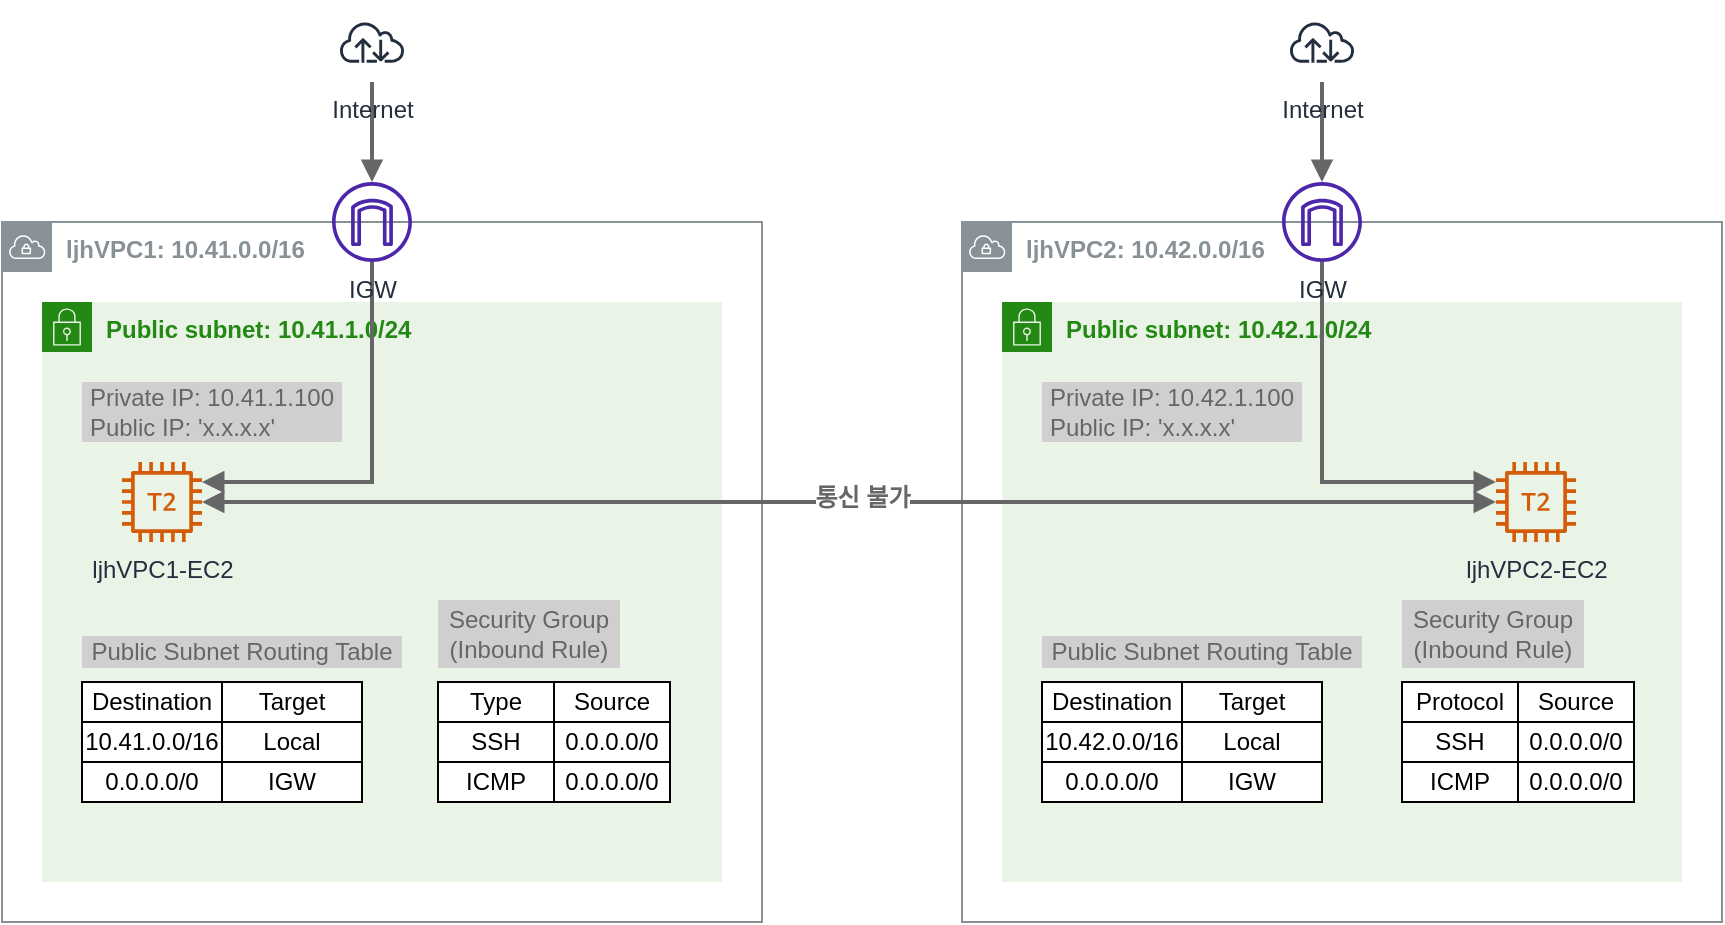 <mxfile version="20.8.10" type="device"><diagram id="Aphp9sWU2R7VRBk5W9k9" name="페이지-1"><mxGraphModel dx="1306" dy="894" grid="1" gridSize="10" guides="1" tooltips="1" connect="1" arrows="1" fold="1" page="1" pageScale="1" pageWidth="827" pageHeight="1169" math="0" shadow="0"><root><mxCell id="0"/><mxCell id="1" parent="0"/><mxCell id="cW44_auF4F8Xb_-ntXd8-1" value="&lt;b&gt;ljhVPC1: 10.41.0.0/16&lt;/b&gt;" style="sketch=0;outlineConnect=0;gradientColor=none;html=1;whiteSpace=wrap;fontSize=12;fontStyle=0;shape=mxgraph.aws4.group;grIcon=mxgraph.aws4.group_vpc;strokeColor=#879196;fillColor=none;verticalAlign=top;align=left;spacingLeft=30;fontColor=#879196;dashed=0;" parent="1" vertex="1"><mxGeometry x="80" y="230" width="380" height="350" as="geometry"/></mxCell><mxCell id="cW44_auF4F8Xb_-ntXd8-2" value="&lt;b&gt;Public subnet: 10.41.1.0/24&lt;/b&gt;" style="points=[[0,0],[0.25,0],[0.5,0],[0.75,0],[1,0],[1,0.25],[1,0.5],[1,0.75],[1,1],[0.75,1],[0.5,1],[0.25,1],[0,1],[0,0.75],[0,0.5],[0,0.25]];outlineConnect=0;gradientColor=none;html=1;whiteSpace=wrap;fontSize=12;fontStyle=0;container=1;pointerEvents=0;collapsible=0;recursiveResize=0;shape=mxgraph.aws4.group;grIcon=mxgraph.aws4.group_security_group;grStroke=0;strokeColor=#248814;fillColor=#E9F3E6;verticalAlign=top;align=left;spacingLeft=30;fontColor=#248814;dashed=0;" parent="1" vertex="1"><mxGeometry x="100" y="270" width="340" height="290" as="geometry"/></mxCell><mxCell id="cW44_auF4F8Xb_-ntXd8-3" value="Public Subnet Routing Table" style="text;html=1;strokeColor=none;fillColor=#CFCFCF;align=center;verticalAlign=middle;whiteSpace=wrap;rounded=0;fontColor=#666666;" parent="cW44_auF4F8Xb_-ntXd8-2" vertex="1"><mxGeometry x="20" y="167" width="160" height="16" as="geometry"/></mxCell><mxCell id="cW44_auF4F8Xb_-ntXd8-4" value="Security Group&lt;br&gt;(Inbound Rule)" style="text;html=1;strokeColor=none;fillColor=#CFCFCF;align=center;verticalAlign=middle;whiteSpace=wrap;rounded=0;fontColor=#666666;" parent="cW44_auF4F8Xb_-ntXd8-2" vertex="1"><mxGeometry x="198" y="149" width="91" height="34" as="geometry"/></mxCell><mxCell id="cW44_auF4F8Xb_-ntXd8-5" value="ljhVPC1-EC2" style="sketch=0;outlineConnect=0;fontColor=#232F3E;gradientColor=none;fillColor=#D45B07;strokeColor=none;dashed=0;verticalLabelPosition=bottom;verticalAlign=top;align=center;html=1;fontSize=12;fontStyle=0;aspect=fixed;pointerEvents=1;shape=mxgraph.aws4.t2_instance;" parent="1" vertex="1"><mxGeometry x="140" y="350" width="40" height="40" as="geometry"/></mxCell><mxCell id="cW44_auF4F8Xb_-ntXd8-6" value="Private IP: 10.41.1.100&lt;br&gt;&lt;div style=&quot;text-align: left;&quot;&gt;&lt;span style=&quot;background-color: initial;&quot;&gt;Public IP: 'x.x.x.x'&lt;/span&gt;&lt;/div&gt;" style="text;html=1;strokeColor=none;fillColor=#CFCFCF;align=center;verticalAlign=middle;whiteSpace=wrap;rounded=0;fontColor=#666666;" parent="1" vertex="1"><mxGeometry x="120" y="310" width="130" height="30" as="geometry"/></mxCell><mxCell id="cW44_auF4F8Xb_-ntXd8-33" style="edgeStyle=orthogonalEdgeStyle;rounded=0;orthogonalLoop=1;jettySize=auto;html=1;strokeWidth=2;fontColor=#666666;endArrow=block;endFill=1;fillColor=#f5f5f5;strokeColor=#666666;" parent="1" source="cW44_auF4F8Xb_-ntXd8-34" target="cW44_auF4F8Xb_-ntXd8-5" edge="1"><mxGeometry relative="1" as="geometry"><Array as="points"><mxPoint x="265" y="360"/></Array></mxGeometry></mxCell><mxCell id="cW44_auF4F8Xb_-ntXd8-34" value="IGW" style="sketch=0;outlineConnect=0;fontColor=#232F3E;gradientColor=none;fillColor=#4D27AA;strokeColor=none;dashed=0;verticalLabelPosition=bottom;verticalAlign=top;align=center;html=1;fontSize=12;fontStyle=0;aspect=fixed;pointerEvents=1;shape=mxgraph.aws4.internet_gateway;" parent="1" vertex="1"><mxGeometry x="245" y="210" width="40" height="40" as="geometry"/></mxCell><mxCell id="cW44_auF4F8Xb_-ntXd8-35" style="edgeStyle=orthogonalEdgeStyle;rounded=0;orthogonalLoop=1;jettySize=auto;html=1;fontColor=#666666;endArrow=block;endFill=1;strokeColor=#666666;fillColor=#f5f5f5;strokeWidth=2;" parent="1" source="cW44_auF4F8Xb_-ntXd8-36" target="cW44_auF4F8Xb_-ntXd8-34" edge="1"><mxGeometry relative="1" as="geometry"/></mxCell><mxCell id="cW44_auF4F8Xb_-ntXd8-36" value="Internet" style="sketch=0;outlineConnect=0;fontColor=#232F3E;gradientColor=none;strokeColor=#232F3E;fillColor=#ffffff;dashed=0;verticalLabelPosition=bottom;verticalAlign=top;align=center;html=1;fontSize=12;fontStyle=0;aspect=fixed;shape=mxgraph.aws4.resourceIcon;resIcon=mxgraph.aws4.internet;" parent="1" vertex="1"><mxGeometry x="245" y="120" width="40" height="40" as="geometry"/></mxCell><mxCell id="cW44_auF4F8Xb_-ntXd8-39" value="&lt;b&gt;ljhVPC2: 10.42.0.0/16&lt;/b&gt;" style="sketch=0;outlineConnect=0;gradientColor=none;html=1;whiteSpace=wrap;fontSize=12;fontStyle=0;shape=mxgraph.aws4.group;grIcon=mxgraph.aws4.group_vpc;strokeColor=#879196;fillColor=none;verticalAlign=top;align=left;spacingLeft=30;fontColor=#879196;dashed=0;" parent="1" vertex="1"><mxGeometry x="560" y="230" width="380" height="350" as="geometry"/></mxCell><mxCell id="cW44_auF4F8Xb_-ntXd8-40" value="&lt;b&gt;Public subnet: 10.42.1.0/24&lt;/b&gt;" style="points=[[0,0],[0.25,0],[0.5,0],[0.75,0],[1,0],[1,0.25],[1,0.5],[1,0.75],[1,1],[0.75,1],[0.5,1],[0.25,1],[0,1],[0,0.75],[0,0.5],[0,0.25]];outlineConnect=0;gradientColor=none;html=1;whiteSpace=wrap;fontSize=12;fontStyle=0;container=1;pointerEvents=0;collapsible=0;recursiveResize=0;shape=mxgraph.aws4.group;grIcon=mxgraph.aws4.group_security_group;grStroke=0;strokeColor=#248814;fillColor=#E9F3E6;verticalAlign=top;align=left;spacingLeft=30;fontColor=#248814;dashed=0;" parent="1" vertex="1"><mxGeometry x="580" y="270" width="340" height="290" as="geometry"/></mxCell><mxCell id="cW44_auF4F8Xb_-ntXd8-41" value="Public Subnet Routing Table" style="text;html=1;strokeColor=none;fillColor=#CFCFCF;align=center;verticalAlign=middle;whiteSpace=wrap;rounded=0;fontColor=#666666;" parent="cW44_auF4F8Xb_-ntXd8-40" vertex="1"><mxGeometry x="20" y="167" width="160" height="16" as="geometry"/></mxCell><mxCell id="cW44_auF4F8Xb_-ntXd8-42" value="Security Group&lt;br&gt;(Inbound Rule)" style="text;html=1;strokeColor=none;fillColor=#CFCFCF;align=center;verticalAlign=middle;whiteSpace=wrap;rounded=0;fontColor=#666666;" parent="cW44_auF4F8Xb_-ntXd8-40" vertex="1"><mxGeometry x="200" y="149" width="91" height="34" as="geometry"/></mxCell><mxCell id="cW44_auF4F8Xb_-ntXd8-43" value="ljhVPC2-EC2" style="sketch=0;outlineConnect=0;fontColor=#232F3E;gradientColor=none;fillColor=#D45B07;strokeColor=none;dashed=0;verticalLabelPosition=bottom;verticalAlign=top;align=center;html=1;fontSize=12;fontStyle=0;aspect=fixed;pointerEvents=1;shape=mxgraph.aws4.t2_instance;" parent="1" vertex="1"><mxGeometry x="827" y="350" width="40" height="40" as="geometry"/></mxCell><mxCell id="cW44_auF4F8Xb_-ntXd8-44" value="Private IP: 10.42.1.100&lt;br&gt;&lt;div style=&quot;text-align: left;&quot;&gt;&lt;span style=&quot;background-color: initial;&quot;&gt;Public IP: 'x.x.x.x'&lt;/span&gt;&lt;/div&gt;" style="text;html=1;strokeColor=none;fillColor=#CFCFCF;align=center;verticalAlign=middle;whiteSpace=wrap;rounded=0;fontColor=#666666;" parent="1" vertex="1"><mxGeometry x="600" y="310" width="130" height="30" as="geometry"/></mxCell><mxCell id="cW44_auF4F8Xb_-ntXd8-71" style="edgeStyle=orthogonalEdgeStyle;rounded=0;orthogonalLoop=1;jettySize=auto;html=1;strokeWidth=2;fontColor=#666666;endArrow=block;endFill=1;fillColor=#f5f5f5;strokeColor=#666666;" parent="1" source="cW44_auF4F8Xb_-ntXd8-72" target="cW44_auF4F8Xb_-ntXd8-43" edge="1"><mxGeometry relative="1" as="geometry"><Array as="points"><mxPoint x="740" y="360"/></Array></mxGeometry></mxCell><mxCell id="cW44_auF4F8Xb_-ntXd8-72" value="IGW" style="sketch=0;outlineConnect=0;fontColor=#232F3E;gradientColor=none;fillColor=#4D27AA;strokeColor=none;dashed=0;verticalLabelPosition=bottom;verticalAlign=top;align=center;html=1;fontSize=12;fontStyle=0;aspect=fixed;pointerEvents=1;shape=mxgraph.aws4.internet_gateway;" parent="1" vertex="1"><mxGeometry x="720" y="210" width="40" height="40" as="geometry"/></mxCell><mxCell id="cW44_auF4F8Xb_-ntXd8-73" style="edgeStyle=orthogonalEdgeStyle;rounded=0;orthogonalLoop=1;jettySize=auto;html=1;strokeWidth=2;fontColor=#666666;endArrow=block;endFill=1;fillColor=#f5f5f5;strokeColor=#666666;" parent="1" source="cW44_auF4F8Xb_-ntXd8-74" target="cW44_auF4F8Xb_-ntXd8-72" edge="1"><mxGeometry relative="1" as="geometry"/></mxCell><mxCell id="cW44_auF4F8Xb_-ntXd8-74" value="Internet" style="sketch=0;outlineConnect=0;fontColor=#232F3E;gradientColor=none;strokeColor=#232F3E;fillColor=#ffffff;dashed=0;verticalLabelPosition=bottom;verticalAlign=top;align=center;html=1;fontSize=12;fontStyle=0;aspect=fixed;shape=mxgraph.aws4.resourceIcon;resIcon=mxgraph.aws4.internet;" parent="1" vertex="1"><mxGeometry x="720" y="120" width="40" height="40" as="geometry"/></mxCell><mxCell id="cW44_auF4F8Xb_-ntXd8-76" style="edgeStyle=orthogonalEdgeStyle;rounded=0;orthogonalLoop=1;jettySize=auto;html=1;strokeWidth=2;fontColor=#666666;endArrow=block;endFill=1;fillColor=#f5f5f5;strokeColor=#666666;startArrow=block;startFill=1;" parent="1" source="cW44_auF4F8Xb_-ntXd8-5" target="cW44_auF4F8Xb_-ntXd8-43" edge="1"><mxGeometry relative="1" as="geometry"/></mxCell><mxCell id="cW44_auF4F8Xb_-ntXd8-77" value="통신 불가" style="edgeLabel;html=1;align=center;verticalAlign=middle;resizable=0;points=[];fontColor=#666666;fontSize=12;fontStyle=1" parent="cW44_auF4F8Xb_-ntXd8-76" vertex="1" connectable="0"><mxGeometry x="0.02" y="3" relative="1" as="geometry"><mxPoint y="1" as="offset"/></mxGeometry></mxCell><mxCell id="cW44_auF4F8Xb_-ntXd8-85" value="" style="shape=table;startSize=0;container=1;collapsible=0;childLayout=tableLayout;" parent="1" vertex="1"><mxGeometry x="120" y="460" width="140" height="60" as="geometry"/></mxCell><mxCell id="cW44_auF4F8Xb_-ntXd8-86" value="" style="shape=tableRow;horizontal=0;startSize=0;swimlaneHead=0;swimlaneBody=0;top=0;left=0;bottom=0;right=0;collapsible=0;dropTarget=0;fillColor=none;points=[[0,0.5],[1,0.5]];portConstraint=eastwest;" parent="cW44_auF4F8Xb_-ntXd8-85" vertex="1"><mxGeometry width="140" height="20" as="geometry"/></mxCell><mxCell id="cW44_auF4F8Xb_-ntXd8-87" value="Destination" style="shape=partialRectangle;html=1;whiteSpace=wrap;connectable=0;overflow=hidden;fillColor=none;top=0;left=0;bottom=0;right=0;pointerEvents=1;" parent="cW44_auF4F8Xb_-ntXd8-86" vertex="1"><mxGeometry width="70" height="20" as="geometry"><mxRectangle width="70" height="20" as="alternateBounds"/></mxGeometry></mxCell><mxCell id="cW44_auF4F8Xb_-ntXd8-88" value="Target" style="shape=partialRectangle;html=1;whiteSpace=wrap;connectable=0;overflow=hidden;fillColor=none;top=0;left=0;bottom=0;right=0;pointerEvents=1;" parent="cW44_auF4F8Xb_-ntXd8-86" vertex="1"><mxGeometry x="70" width="70" height="20" as="geometry"><mxRectangle width="70" height="20" as="alternateBounds"/></mxGeometry></mxCell><mxCell id="cW44_auF4F8Xb_-ntXd8-89" value="" style="shape=tableRow;horizontal=0;startSize=0;swimlaneHead=0;swimlaneBody=0;top=0;left=0;bottom=0;right=0;collapsible=0;dropTarget=0;fillColor=none;points=[[0,0.5],[1,0.5]];portConstraint=eastwest;" parent="cW44_auF4F8Xb_-ntXd8-85" vertex="1"><mxGeometry y="20" width="140" height="20" as="geometry"/></mxCell><mxCell id="cW44_auF4F8Xb_-ntXd8-90" value="10.41.0.0/16" style="shape=partialRectangle;html=1;whiteSpace=wrap;connectable=0;overflow=hidden;fillColor=none;top=0;left=0;bottom=0;right=0;pointerEvents=1;" parent="cW44_auF4F8Xb_-ntXd8-89" vertex="1"><mxGeometry width="70" height="20" as="geometry"><mxRectangle width="70" height="20" as="alternateBounds"/></mxGeometry></mxCell><mxCell id="cW44_auF4F8Xb_-ntXd8-91" value="Local" style="shape=partialRectangle;html=1;whiteSpace=wrap;connectable=0;overflow=hidden;fillColor=none;top=0;left=0;bottom=0;right=0;pointerEvents=1;" parent="cW44_auF4F8Xb_-ntXd8-89" vertex="1"><mxGeometry x="70" width="70" height="20" as="geometry"><mxRectangle width="70" height="20" as="alternateBounds"/></mxGeometry></mxCell><mxCell id="cW44_auF4F8Xb_-ntXd8-92" value="" style="shape=tableRow;horizontal=0;startSize=0;swimlaneHead=0;swimlaneBody=0;top=0;left=0;bottom=0;right=0;collapsible=0;dropTarget=0;fillColor=none;points=[[0,0.5],[1,0.5]];portConstraint=eastwest;" parent="cW44_auF4F8Xb_-ntXd8-85" vertex="1"><mxGeometry y="40" width="140" height="20" as="geometry"/></mxCell><mxCell id="cW44_auF4F8Xb_-ntXd8-93" value="0.0.0.0/0" style="shape=partialRectangle;html=1;whiteSpace=wrap;connectable=0;overflow=hidden;fillColor=none;top=0;left=0;bottom=0;right=0;pointerEvents=1;" parent="cW44_auF4F8Xb_-ntXd8-92" vertex="1"><mxGeometry width="70" height="20" as="geometry"><mxRectangle width="70" height="20" as="alternateBounds"/></mxGeometry></mxCell><mxCell id="cW44_auF4F8Xb_-ntXd8-94" value="IGW" style="shape=partialRectangle;html=1;whiteSpace=wrap;connectable=0;overflow=hidden;fillColor=none;top=0;left=0;bottom=0;right=0;pointerEvents=1;" parent="cW44_auF4F8Xb_-ntXd8-92" vertex="1"><mxGeometry x="70" width="70" height="20" as="geometry"><mxRectangle width="70" height="20" as="alternateBounds"/></mxGeometry></mxCell><mxCell id="cW44_auF4F8Xb_-ntXd8-95" value="" style="shape=table;startSize=0;container=1;collapsible=0;childLayout=tableLayout;" parent="1" vertex="1"><mxGeometry x="298" y="460" width="116" height="60" as="geometry"/></mxCell><mxCell id="cW44_auF4F8Xb_-ntXd8-96" value="" style="shape=tableRow;horizontal=0;startSize=0;swimlaneHead=0;swimlaneBody=0;top=0;left=0;bottom=0;right=0;collapsible=0;dropTarget=0;fillColor=none;points=[[0,0.5],[1,0.5]];portConstraint=eastwest;" parent="cW44_auF4F8Xb_-ntXd8-95" vertex="1"><mxGeometry width="116" height="20" as="geometry"/></mxCell><mxCell id="cW44_auF4F8Xb_-ntXd8-97" value="Type" style="shape=partialRectangle;html=1;whiteSpace=wrap;connectable=0;overflow=hidden;fillColor=none;top=0;left=0;bottom=0;right=0;pointerEvents=1;" parent="cW44_auF4F8Xb_-ntXd8-96" vertex="1"><mxGeometry width="58" height="20" as="geometry"><mxRectangle width="58" height="20" as="alternateBounds"/></mxGeometry></mxCell><mxCell id="cW44_auF4F8Xb_-ntXd8-98" value="Source" style="shape=partialRectangle;html=1;whiteSpace=wrap;connectable=0;overflow=hidden;fillColor=none;top=0;left=0;bottom=0;right=0;pointerEvents=1;" parent="cW44_auF4F8Xb_-ntXd8-96" vertex="1"><mxGeometry x="58" width="58" height="20" as="geometry"><mxRectangle width="58" height="20" as="alternateBounds"/></mxGeometry></mxCell><mxCell id="cW44_auF4F8Xb_-ntXd8-99" value="" style="shape=tableRow;horizontal=0;startSize=0;swimlaneHead=0;swimlaneBody=0;top=0;left=0;bottom=0;right=0;collapsible=0;dropTarget=0;fillColor=none;points=[[0,0.5],[1,0.5]];portConstraint=eastwest;" parent="cW44_auF4F8Xb_-ntXd8-95" vertex="1"><mxGeometry y="20" width="116" height="20" as="geometry"/></mxCell><mxCell id="cW44_auF4F8Xb_-ntXd8-100" value="SSH" style="shape=partialRectangle;html=1;whiteSpace=wrap;connectable=0;overflow=hidden;fillColor=none;top=0;left=0;bottom=0;right=0;pointerEvents=1;" parent="cW44_auF4F8Xb_-ntXd8-99" vertex="1"><mxGeometry width="58" height="20" as="geometry"><mxRectangle width="58" height="20" as="alternateBounds"/></mxGeometry></mxCell><mxCell id="cW44_auF4F8Xb_-ntXd8-101" value="0.0.0.0/0" style="shape=partialRectangle;html=1;whiteSpace=wrap;connectable=0;overflow=hidden;fillColor=none;top=0;left=0;bottom=0;right=0;pointerEvents=1;" parent="cW44_auF4F8Xb_-ntXd8-99" vertex="1"><mxGeometry x="58" width="58" height="20" as="geometry"><mxRectangle width="58" height="20" as="alternateBounds"/></mxGeometry></mxCell><mxCell id="cW44_auF4F8Xb_-ntXd8-102" value="" style="shape=tableRow;horizontal=0;startSize=0;swimlaneHead=0;swimlaneBody=0;top=0;left=0;bottom=0;right=0;collapsible=0;dropTarget=0;fillColor=none;points=[[0,0.5],[1,0.5]];portConstraint=eastwest;" parent="cW44_auF4F8Xb_-ntXd8-95" vertex="1"><mxGeometry y="40" width="116" height="20" as="geometry"/></mxCell><mxCell id="cW44_auF4F8Xb_-ntXd8-103" value="ICMP" style="shape=partialRectangle;html=1;whiteSpace=wrap;connectable=0;overflow=hidden;fillColor=none;top=0;left=0;bottom=0;right=0;pointerEvents=1;" parent="cW44_auF4F8Xb_-ntXd8-102" vertex="1"><mxGeometry width="58" height="20" as="geometry"><mxRectangle width="58" height="20" as="alternateBounds"/></mxGeometry></mxCell><mxCell id="cW44_auF4F8Xb_-ntXd8-104" value="0.0.0.0/0" style="shape=partialRectangle;html=1;whiteSpace=wrap;connectable=0;overflow=hidden;fillColor=none;top=0;left=0;bottom=0;right=0;pointerEvents=1;" parent="cW44_auF4F8Xb_-ntXd8-102" vertex="1"><mxGeometry x="58" width="58" height="20" as="geometry"><mxRectangle width="58" height="20" as="alternateBounds"/></mxGeometry></mxCell><mxCell id="cW44_auF4F8Xb_-ntXd8-105" value="" style="shape=table;startSize=0;container=1;collapsible=0;childLayout=tableLayout;" parent="1" vertex="1"><mxGeometry x="600" y="460" width="140" height="60" as="geometry"/></mxCell><mxCell id="cW44_auF4F8Xb_-ntXd8-106" value="" style="shape=tableRow;horizontal=0;startSize=0;swimlaneHead=0;swimlaneBody=0;top=0;left=0;bottom=0;right=0;collapsible=0;dropTarget=0;fillColor=none;points=[[0,0.5],[1,0.5]];portConstraint=eastwest;" parent="cW44_auF4F8Xb_-ntXd8-105" vertex="1"><mxGeometry width="140" height="20" as="geometry"/></mxCell><mxCell id="cW44_auF4F8Xb_-ntXd8-107" value="Destination" style="shape=partialRectangle;html=1;whiteSpace=wrap;connectable=0;overflow=hidden;fillColor=none;top=0;left=0;bottom=0;right=0;pointerEvents=1;" parent="cW44_auF4F8Xb_-ntXd8-106" vertex="1"><mxGeometry width="70" height="20" as="geometry"><mxRectangle width="70" height="20" as="alternateBounds"/></mxGeometry></mxCell><mxCell id="cW44_auF4F8Xb_-ntXd8-108" value="Target" style="shape=partialRectangle;html=1;whiteSpace=wrap;connectable=0;overflow=hidden;fillColor=none;top=0;left=0;bottom=0;right=0;pointerEvents=1;" parent="cW44_auF4F8Xb_-ntXd8-106" vertex="1"><mxGeometry x="70" width="70" height="20" as="geometry"><mxRectangle width="70" height="20" as="alternateBounds"/></mxGeometry></mxCell><mxCell id="cW44_auF4F8Xb_-ntXd8-109" value="" style="shape=tableRow;horizontal=0;startSize=0;swimlaneHead=0;swimlaneBody=0;top=0;left=0;bottom=0;right=0;collapsible=0;dropTarget=0;fillColor=none;points=[[0,0.5],[1,0.5]];portConstraint=eastwest;" parent="cW44_auF4F8Xb_-ntXd8-105" vertex="1"><mxGeometry y="20" width="140" height="20" as="geometry"/></mxCell><mxCell id="cW44_auF4F8Xb_-ntXd8-110" value="10.42.0.0/16" style="shape=partialRectangle;html=1;whiteSpace=wrap;connectable=0;overflow=hidden;fillColor=none;top=0;left=0;bottom=0;right=0;pointerEvents=1;" parent="cW44_auF4F8Xb_-ntXd8-109" vertex="1"><mxGeometry width="70" height="20" as="geometry"><mxRectangle width="70" height="20" as="alternateBounds"/></mxGeometry></mxCell><mxCell id="cW44_auF4F8Xb_-ntXd8-111" value="Local" style="shape=partialRectangle;html=1;whiteSpace=wrap;connectable=0;overflow=hidden;fillColor=none;top=0;left=0;bottom=0;right=0;pointerEvents=1;" parent="cW44_auF4F8Xb_-ntXd8-109" vertex="1"><mxGeometry x="70" width="70" height="20" as="geometry"><mxRectangle width="70" height="20" as="alternateBounds"/></mxGeometry></mxCell><mxCell id="cW44_auF4F8Xb_-ntXd8-112" value="" style="shape=tableRow;horizontal=0;startSize=0;swimlaneHead=0;swimlaneBody=0;top=0;left=0;bottom=0;right=0;collapsible=0;dropTarget=0;fillColor=none;points=[[0,0.5],[1,0.5]];portConstraint=eastwest;" parent="cW44_auF4F8Xb_-ntXd8-105" vertex="1"><mxGeometry y="40" width="140" height="20" as="geometry"/></mxCell><mxCell id="cW44_auF4F8Xb_-ntXd8-113" value="0.0.0.0/0" style="shape=partialRectangle;html=1;whiteSpace=wrap;connectable=0;overflow=hidden;fillColor=none;top=0;left=0;bottom=0;right=0;pointerEvents=1;" parent="cW44_auF4F8Xb_-ntXd8-112" vertex="1"><mxGeometry width="70" height="20" as="geometry"><mxRectangle width="70" height="20" as="alternateBounds"/></mxGeometry></mxCell><mxCell id="cW44_auF4F8Xb_-ntXd8-114" value="IGW" style="shape=partialRectangle;html=1;whiteSpace=wrap;connectable=0;overflow=hidden;fillColor=none;top=0;left=0;bottom=0;right=0;pointerEvents=1;" parent="cW44_auF4F8Xb_-ntXd8-112" vertex="1"><mxGeometry x="70" width="70" height="20" as="geometry"><mxRectangle width="70" height="20" as="alternateBounds"/></mxGeometry></mxCell><mxCell id="cW44_auF4F8Xb_-ntXd8-115" value="" style="shape=table;startSize=0;container=1;collapsible=0;childLayout=tableLayout;" parent="1" vertex="1"><mxGeometry x="780" y="460" width="116" height="60" as="geometry"/></mxCell><mxCell id="cW44_auF4F8Xb_-ntXd8-116" value="" style="shape=tableRow;horizontal=0;startSize=0;swimlaneHead=0;swimlaneBody=0;top=0;left=0;bottom=0;right=0;collapsible=0;dropTarget=0;fillColor=none;points=[[0,0.5],[1,0.5]];portConstraint=eastwest;" parent="cW44_auF4F8Xb_-ntXd8-115" vertex="1"><mxGeometry width="116" height="20" as="geometry"/></mxCell><mxCell id="cW44_auF4F8Xb_-ntXd8-117" value="Protocol" style="shape=partialRectangle;html=1;whiteSpace=wrap;connectable=0;overflow=hidden;fillColor=none;top=0;left=0;bottom=0;right=0;pointerEvents=1;" parent="cW44_auF4F8Xb_-ntXd8-116" vertex="1"><mxGeometry width="58" height="20" as="geometry"><mxRectangle width="58" height="20" as="alternateBounds"/></mxGeometry></mxCell><mxCell id="cW44_auF4F8Xb_-ntXd8-118" value="Source" style="shape=partialRectangle;html=1;whiteSpace=wrap;connectable=0;overflow=hidden;fillColor=none;top=0;left=0;bottom=0;right=0;pointerEvents=1;" parent="cW44_auF4F8Xb_-ntXd8-116" vertex="1"><mxGeometry x="58" width="58" height="20" as="geometry"><mxRectangle width="58" height="20" as="alternateBounds"/></mxGeometry></mxCell><mxCell id="cW44_auF4F8Xb_-ntXd8-119" value="" style="shape=tableRow;horizontal=0;startSize=0;swimlaneHead=0;swimlaneBody=0;top=0;left=0;bottom=0;right=0;collapsible=0;dropTarget=0;fillColor=none;points=[[0,0.5],[1,0.5]];portConstraint=eastwest;" parent="cW44_auF4F8Xb_-ntXd8-115" vertex="1"><mxGeometry y="20" width="116" height="20" as="geometry"/></mxCell><mxCell id="cW44_auF4F8Xb_-ntXd8-120" value="SSH" style="shape=partialRectangle;html=1;whiteSpace=wrap;connectable=0;overflow=hidden;fillColor=none;top=0;left=0;bottom=0;right=0;pointerEvents=1;" parent="cW44_auF4F8Xb_-ntXd8-119" vertex="1"><mxGeometry width="58" height="20" as="geometry"><mxRectangle width="58" height="20" as="alternateBounds"/></mxGeometry></mxCell><mxCell id="cW44_auF4F8Xb_-ntXd8-121" value="0.0.0.0/0" style="shape=partialRectangle;html=1;whiteSpace=wrap;connectable=0;overflow=hidden;fillColor=none;top=0;left=0;bottom=0;right=0;pointerEvents=1;" parent="cW44_auF4F8Xb_-ntXd8-119" vertex="1"><mxGeometry x="58" width="58" height="20" as="geometry"><mxRectangle width="58" height="20" as="alternateBounds"/></mxGeometry></mxCell><mxCell id="cW44_auF4F8Xb_-ntXd8-122" value="" style="shape=tableRow;horizontal=0;startSize=0;swimlaneHead=0;swimlaneBody=0;top=0;left=0;bottom=0;right=0;collapsible=0;dropTarget=0;fillColor=none;points=[[0,0.5],[1,0.5]];portConstraint=eastwest;" parent="cW44_auF4F8Xb_-ntXd8-115" vertex="1"><mxGeometry y="40" width="116" height="20" as="geometry"/></mxCell><mxCell id="cW44_auF4F8Xb_-ntXd8-123" value="ICMP" style="shape=partialRectangle;html=1;whiteSpace=wrap;connectable=0;overflow=hidden;fillColor=none;top=0;left=0;bottom=0;right=0;pointerEvents=1;" parent="cW44_auF4F8Xb_-ntXd8-122" vertex="1"><mxGeometry width="58" height="20" as="geometry"><mxRectangle width="58" height="20" as="alternateBounds"/></mxGeometry></mxCell><mxCell id="cW44_auF4F8Xb_-ntXd8-124" value="0.0.0.0/0" style="shape=partialRectangle;html=1;whiteSpace=wrap;connectable=0;overflow=hidden;fillColor=none;top=0;left=0;bottom=0;right=0;pointerEvents=1;" parent="cW44_auF4F8Xb_-ntXd8-122" vertex="1"><mxGeometry x="58" width="58" height="20" as="geometry"><mxRectangle width="58" height="20" as="alternateBounds"/></mxGeometry></mxCell></root></mxGraphModel></diagram></mxfile>